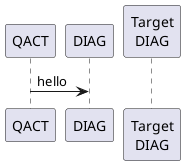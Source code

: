 {
  "sha1": "oljjobv5kahdkrrs38rbf4qtxluqga0",
  "insertion": {
    "when": "2024-06-04T17:28:39.983Z",
    "user": "plantuml@gmail.com"
  }
}
@startuml
participant QACT as A
participant DIAG as B
participant "Target\nDIAG" as C
A -> B : hello
@enduml
